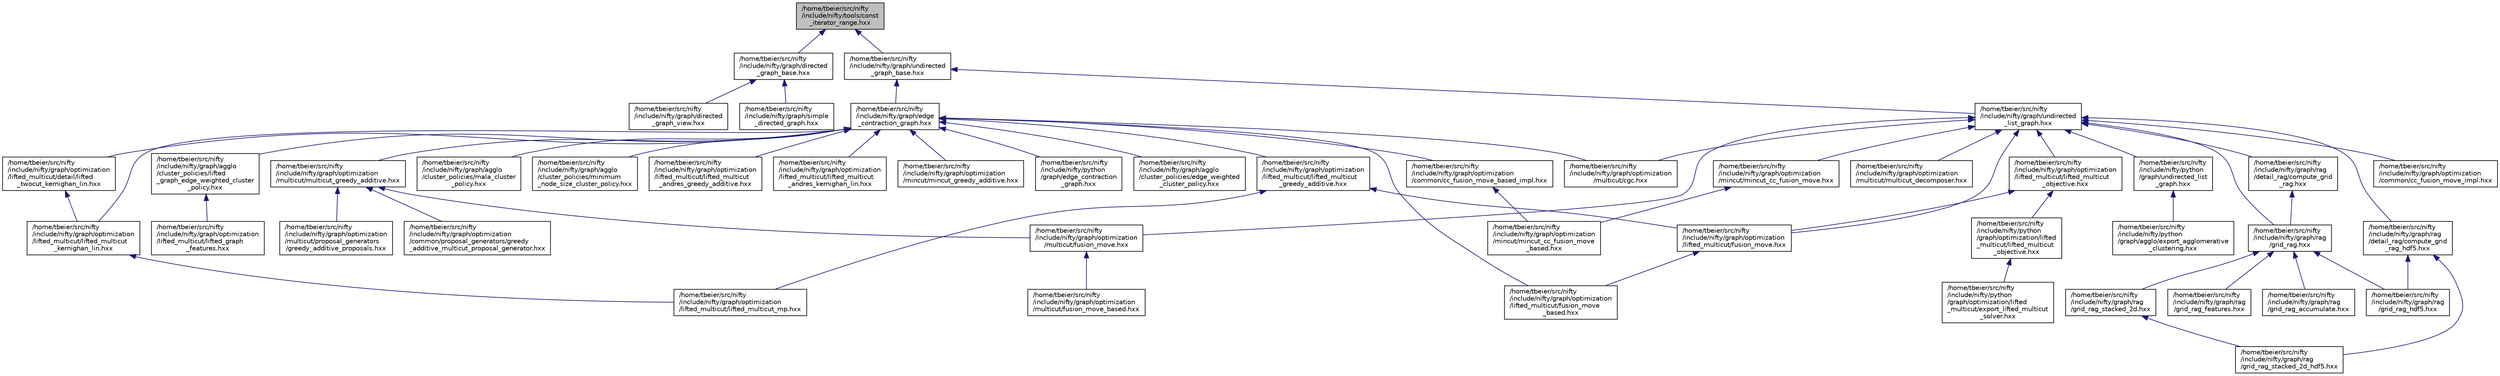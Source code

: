 digraph "/home/tbeier/src/nifty/include/nifty/tools/const_iterator_range.hxx"
{
  edge [fontname="Helvetica",fontsize="10",labelfontname="Helvetica",labelfontsize="10"];
  node [fontname="Helvetica",fontsize="10",shape=record];
  Node1 [label="/home/tbeier/src/nifty\l/include/nifty/tools/const\l_iterator_range.hxx",height=0.2,width=0.4,color="black", fillcolor="grey75", style="filled", fontcolor="black"];
  Node1 -> Node2 [dir="back",color="midnightblue",fontsize="10",style="solid",fontname="Helvetica"];
  Node2 [label="/home/tbeier/src/nifty\l/include/nifty/graph/directed\l_graph_base.hxx",height=0.2,width=0.4,color="black", fillcolor="white", style="filled",URL="$directed__graph__base_8hxx.html"];
  Node2 -> Node3 [dir="back",color="midnightblue",fontsize="10",style="solid",fontname="Helvetica"];
  Node3 [label="/home/tbeier/src/nifty\l/include/nifty/graph/directed\l_graph_view.hxx",height=0.2,width=0.4,color="black", fillcolor="white", style="filled",URL="$directed__graph__view_8hxx.html"];
  Node2 -> Node4 [dir="back",color="midnightblue",fontsize="10",style="solid",fontname="Helvetica"];
  Node4 [label="/home/tbeier/src/nifty\l/include/nifty/graph/simple\l_directed_graph.hxx",height=0.2,width=0.4,color="black", fillcolor="white", style="filled",URL="$simple__directed__graph_8hxx.html"];
  Node1 -> Node5 [dir="back",color="midnightblue",fontsize="10",style="solid",fontname="Helvetica"];
  Node5 [label="/home/tbeier/src/nifty\l/include/nifty/graph/undirected\l_graph_base.hxx",height=0.2,width=0.4,color="black", fillcolor="white", style="filled",URL="$undirected__graph__base_8hxx.html"];
  Node5 -> Node6 [dir="back",color="midnightblue",fontsize="10",style="solid",fontname="Helvetica"];
  Node6 [label="/home/tbeier/src/nifty\l/include/nifty/graph/edge\l_contraction_graph.hxx",height=0.2,width=0.4,color="black", fillcolor="white", style="filled",URL="$graph_2edge__contraction__graph_8hxx.html"];
  Node6 -> Node7 [dir="back",color="midnightblue",fontsize="10",style="solid",fontname="Helvetica"];
  Node7 [label="/home/tbeier/src/nifty\l/include/nifty/graph/agglo\l/cluster_policies/edge_weighted\l_cluster_policy.hxx",height=0.2,width=0.4,color="black", fillcolor="white", style="filled",URL="$edge__weighted__cluster__policy_8hxx.html"];
  Node6 -> Node8 [dir="back",color="midnightblue",fontsize="10",style="solid",fontname="Helvetica"];
  Node8 [label="/home/tbeier/src/nifty\l/include/nifty/graph/agglo\l/cluster_policies/lifted\l_graph_edge_weighted_cluster\l_policy.hxx",height=0.2,width=0.4,color="black", fillcolor="white", style="filled",URL="$lifted__graph__edge__weighted__cluster__policy_8hxx.html"];
  Node8 -> Node9 [dir="back",color="midnightblue",fontsize="10",style="solid",fontname="Helvetica"];
  Node9 [label="/home/tbeier/src/nifty\l/include/nifty/graph/optimization\l/lifted_multicut/lifted_graph\l_features.hxx",height=0.2,width=0.4,color="black", fillcolor="white", style="filled",URL="$lifted__graph__features_8hxx.html"];
  Node6 -> Node10 [dir="back",color="midnightblue",fontsize="10",style="solid",fontname="Helvetica"];
  Node10 [label="/home/tbeier/src/nifty\l/include/nifty/graph/agglo\l/cluster_policies/mala_cluster\l_policy.hxx",height=0.2,width=0.4,color="black", fillcolor="white", style="filled",URL="$mala__cluster__policy_8hxx.html"];
  Node6 -> Node11 [dir="back",color="midnightblue",fontsize="10",style="solid",fontname="Helvetica"];
  Node11 [label="/home/tbeier/src/nifty\l/include/nifty/graph/agglo\l/cluster_policies/minimum\l_node_size_cluster_policy.hxx",height=0.2,width=0.4,color="black", fillcolor="white", style="filled",URL="$minimum__node__size__cluster__policy_8hxx.html"];
  Node6 -> Node12 [dir="back",color="midnightblue",fontsize="10",style="solid",fontname="Helvetica"];
  Node12 [label="/home/tbeier/src/nifty\l/include/nifty/graph/optimization\l/common/cc_fusion_move_based_impl.hxx",height=0.2,width=0.4,color="black", fillcolor="white", style="filled",URL="$cc__fusion__move__based__impl_8hxx.html"];
  Node12 -> Node13 [dir="back",color="midnightblue",fontsize="10",style="solid",fontname="Helvetica"];
  Node13 [label="/home/tbeier/src/nifty\l/include/nifty/graph/optimization\l/mincut/mincut_cc_fusion_move\l_based.hxx",height=0.2,width=0.4,color="black", fillcolor="white", style="filled",URL="$mincut__cc__fusion__move__based_8hxx.html"];
  Node6 -> Node14 [dir="back",color="midnightblue",fontsize="10",style="solid",fontname="Helvetica"];
  Node14 [label="/home/tbeier/src/nifty\l/include/nifty/graph/optimization\l/lifted_multicut/detail/lifted\l_twocut_kernighan_lin.hxx",height=0.2,width=0.4,color="black", fillcolor="white", style="filled",URL="$lifted__twocut__kernighan__lin_8hxx.html"];
  Node14 -> Node15 [dir="back",color="midnightblue",fontsize="10",style="solid",fontname="Helvetica"];
  Node15 [label="/home/tbeier/src/nifty\l/include/nifty/graph/optimization\l/lifted_multicut/lifted_multicut\l_kernighan_lin.hxx",height=0.2,width=0.4,color="black", fillcolor="white", style="filled",URL="$lifted__multicut__kernighan__lin_8hxx.html"];
  Node15 -> Node16 [dir="back",color="midnightblue",fontsize="10",style="solid",fontname="Helvetica"];
  Node16 [label="/home/tbeier/src/nifty\l/include/nifty/graph/optimization\l/lifted_multicut/lifted_multicut_mp.hxx",height=0.2,width=0.4,color="black", fillcolor="white", style="filled",URL="$lifted__multicut__mp_8hxx.html"];
  Node6 -> Node17 [dir="back",color="midnightblue",fontsize="10",style="solid",fontname="Helvetica"];
  Node17 [label="/home/tbeier/src/nifty\l/include/nifty/graph/optimization\l/lifted_multicut/fusion_move\l_based.hxx",height=0.2,width=0.4,color="black", fillcolor="white", style="filled",URL="$lifted__multicut_2fusion__move__based_8hxx.html"];
  Node6 -> Node18 [dir="back",color="midnightblue",fontsize="10",style="solid",fontname="Helvetica"];
  Node18 [label="/home/tbeier/src/nifty\l/include/nifty/graph/optimization\l/lifted_multicut/lifted_multicut\l_andres_greedy_additive.hxx",height=0.2,width=0.4,color="black", fillcolor="white", style="filled",URL="$lifted__multicut__andres__greedy__additive_8hxx.html"];
  Node6 -> Node19 [dir="back",color="midnightblue",fontsize="10",style="solid",fontname="Helvetica"];
  Node19 [label="/home/tbeier/src/nifty\l/include/nifty/graph/optimization\l/lifted_multicut/lifted_multicut\l_andres_kernighan_lin.hxx",height=0.2,width=0.4,color="black", fillcolor="white", style="filled",URL="$lifted__multicut__andres__kernighan__lin_8hxx.html"];
  Node6 -> Node20 [dir="back",color="midnightblue",fontsize="10",style="solid",fontname="Helvetica"];
  Node20 [label="/home/tbeier/src/nifty\l/include/nifty/graph/optimization\l/lifted_multicut/lifted_multicut\l_greedy_additive.hxx",height=0.2,width=0.4,color="black", fillcolor="white", style="filled",URL="$lifted__multicut__greedy__additive_8hxx.html"];
  Node20 -> Node21 [dir="back",color="midnightblue",fontsize="10",style="solid",fontname="Helvetica"];
  Node21 [label="/home/tbeier/src/nifty\l/include/nifty/graph/optimization\l/lifted_multicut/fusion_move.hxx",height=0.2,width=0.4,color="black", fillcolor="white", style="filled",URL="$lifted__multicut_2fusion__move_8hxx.html"];
  Node21 -> Node17 [dir="back",color="midnightblue",fontsize="10",style="solid",fontname="Helvetica"];
  Node20 -> Node16 [dir="back",color="midnightblue",fontsize="10",style="solid",fontname="Helvetica"];
  Node6 -> Node15 [dir="back",color="midnightblue",fontsize="10",style="solid",fontname="Helvetica"];
  Node6 -> Node22 [dir="back",color="midnightblue",fontsize="10",style="solid",fontname="Helvetica"];
  Node22 [label="/home/tbeier/src/nifty\l/include/nifty/graph/optimization\l/mincut/mincut_greedy_additive.hxx",height=0.2,width=0.4,color="black", fillcolor="white", style="filled",URL="$mincut__greedy__additive_8hxx.html"];
  Node6 -> Node23 [dir="back",color="midnightblue",fontsize="10",style="solid",fontname="Helvetica"];
  Node23 [label="/home/tbeier/src/nifty\l/include/nifty/graph/optimization\l/multicut/cgc.hxx",height=0.2,width=0.4,color="black", fillcolor="white", style="filled",URL="$cgc_8hxx.html"];
  Node6 -> Node24 [dir="back",color="midnightblue",fontsize="10",style="solid",fontname="Helvetica"];
  Node24 [label="/home/tbeier/src/nifty\l/include/nifty/graph/optimization\l/multicut/multicut_greedy_additive.hxx",height=0.2,width=0.4,color="black", fillcolor="white", style="filled",URL="$multicut__greedy__additive_8hxx.html"];
  Node24 -> Node25 [dir="back",color="midnightblue",fontsize="10",style="solid",fontname="Helvetica"];
  Node25 [label="/home/tbeier/src/nifty\l/include/nifty/graph/optimization\l/common/proposal_generators/greedy\l_additive_multicut_proposal_generator.hxx",height=0.2,width=0.4,color="black", fillcolor="white", style="filled",URL="$greedy__additive__multicut__proposal__generator_8hxx.html"];
  Node24 -> Node26 [dir="back",color="midnightblue",fontsize="10",style="solid",fontname="Helvetica"];
  Node26 [label="/home/tbeier/src/nifty\l/include/nifty/graph/optimization\l/multicut/fusion_move.hxx",height=0.2,width=0.4,color="black", fillcolor="white", style="filled",URL="$multicut_2fusion__move_8hxx.html"];
  Node26 -> Node27 [dir="back",color="midnightblue",fontsize="10",style="solid",fontname="Helvetica"];
  Node27 [label="/home/tbeier/src/nifty\l/include/nifty/graph/optimization\l/multicut/fusion_move_based.hxx",height=0.2,width=0.4,color="black", fillcolor="white", style="filled",URL="$multicut_2fusion__move__based_8hxx.html"];
  Node24 -> Node28 [dir="back",color="midnightblue",fontsize="10",style="solid",fontname="Helvetica"];
  Node28 [label="/home/tbeier/src/nifty\l/include/nifty/graph/optimization\l/multicut/proposal_generators\l/greedy_additive_proposals.hxx",height=0.2,width=0.4,color="black", fillcolor="white", style="filled",URL="$greedy__additive__proposals_8hxx.html"];
  Node6 -> Node29 [dir="back",color="midnightblue",fontsize="10",style="solid",fontname="Helvetica"];
  Node29 [label="/home/tbeier/src/nifty\l/include/nifty/python\l/graph/edge_contraction\l_graph.hxx",height=0.2,width=0.4,color="black", fillcolor="white", style="filled",URL="$python_2graph_2edge__contraction__graph_8hxx.html"];
  Node5 -> Node30 [dir="back",color="midnightblue",fontsize="10",style="solid",fontname="Helvetica"];
  Node30 [label="/home/tbeier/src/nifty\l/include/nifty/graph/undirected\l_list_graph.hxx",height=0.2,width=0.4,color="black", fillcolor="white", style="filled",URL="$graph_2undirected__list__graph_8hxx.html"];
  Node30 -> Node31 [dir="back",color="midnightblue",fontsize="10",style="solid",fontname="Helvetica"];
  Node31 [label="/home/tbeier/src/nifty\l/include/nifty/graph/optimization\l/common/cc_fusion_move_impl.hxx",height=0.2,width=0.4,color="black", fillcolor="white", style="filled",URL="$cc__fusion__move__impl_8hxx.html"];
  Node30 -> Node21 [dir="back",color="midnightblue",fontsize="10",style="solid",fontname="Helvetica"];
  Node30 -> Node32 [dir="back",color="midnightblue",fontsize="10",style="solid",fontname="Helvetica"];
  Node32 [label="/home/tbeier/src/nifty\l/include/nifty/graph/optimization\l/lifted_multicut/lifted_multicut\l_objective.hxx",height=0.2,width=0.4,color="black", fillcolor="white", style="filled",URL="$graph_2optimization_2lifted__multicut_2lifted__multicut__objective_8hxx.html"];
  Node32 -> Node21 [dir="back",color="midnightblue",fontsize="10",style="solid",fontname="Helvetica"];
  Node32 -> Node33 [dir="back",color="midnightblue",fontsize="10",style="solid",fontname="Helvetica"];
  Node33 [label="/home/tbeier/src/nifty\l/include/nifty/python\l/graph/optimization/lifted\l_multicut/lifted_multicut\l_objective.hxx",height=0.2,width=0.4,color="black", fillcolor="white", style="filled",URL="$python_2graph_2optimization_2lifted__multicut_2lifted__multicut__objective_8hxx.html"];
  Node33 -> Node34 [dir="back",color="midnightblue",fontsize="10",style="solid",fontname="Helvetica"];
  Node34 [label="/home/tbeier/src/nifty\l/include/nifty/python\l/graph/optimization/lifted\l_multicut/export_lifted_multicut\l_solver.hxx",height=0.2,width=0.4,color="black", fillcolor="white", style="filled",URL="$export__lifted__multicut__solver_8hxx.html"];
  Node30 -> Node35 [dir="back",color="midnightblue",fontsize="10",style="solid",fontname="Helvetica"];
  Node35 [label="/home/tbeier/src/nifty\l/include/nifty/graph/optimization\l/mincut/mincut_cc_fusion_move.hxx",height=0.2,width=0.4,color="black", fillcolor="white", style="filled",URL="$mincut__cc__fusion__move_8hxx.html"];
  Node35 -> Node13 [dir="back",color="midnightblue",fontsize="10",style="solid",fontname="Helvetica"];
  Node30 -> Node23 [dir="back",color="midnightblue",fontsize="10",style="solid",fontname="Helvetica"];
  Node30 -> Node26 [dir="back",color="midnightblue",fontsize="10",style="solid",fontname="Helvetica"];
  Node30 -> Node36 [dir="back",color="midnightblue",fontsize="10",style="solid",fontname="Helvetica"];
  Node36 [label="/home/tbeier/src/nifty\l/include/nifty/graph/optimization\l/multicut/multicut_decomposer.hxx",height=0.2,width=0.4,color="black", fillcolor="white", style="filled",URL="$multicut__decomposer_8hxx.html"];
  Node30 -> Node37 [dir="back",color="midnightblue",fontsize="10",style="solid",fontname="Helvetica"];
  Node37 [label="/home/tbeier/src/nifty\l/include/nifty/graph/rag\l/detail_rag/compute_grid\l_rag.hxx",height=0.2,width=0.4,color="black", fillcolor="white", style="filled",URL="$compute__grid__rag_8hxx.html"];
  Node37 -> Node38 [dir="back",color="midnightblue",fontsize="10",style="solid",fontname="Helvetica"];
  Node38 [label="/home/tbeier/src/nifty\l/include/nifty/graph/rag\l/grid_rag.hxx",height=0.2,width=0.4,color="black", fillcolor="white", style="filled",URL="$grid__rag_8hxx.html"];
  Node38 -> Node39 [dir="back",color="midnightblue",fontsize="10",style="solid",fontname="Helvetica"];
  Node39 [label="/home/tbeier/src/nifty\l/include/nifty/graph/rag\l/grid_rag_accumulate.hxx",height=0.2,width=0.4,color="black", fillcolor="white", style="filled",URL="$grid__rag__accumulate_8hxx.html"];
  Node38 -> Node40 [dir="back",color="midnightblue",fontsize="10",style="solid",fontname="Helvetica"];
  Node40 [label="/home/tbeier/src/nifty\l/include/nifty/graph/rag\l/grid_rag_features.hxx",height=0.2,width=0.4,color="black", fillcolor="white", style="filled",URL="$grid__rag__features_8hxx.html"];
  Node38 -> Node41 [dir="back",color="midnightblue",fontsize="10",style="solid",fontname="Helvetica"];
  Node41 [label="/home/tbeier/src/nifty\l/include/nifty/graph/rag\l/grid_rag_hdf5.hxx",height=0.2,width=0.4,color="black", fillcolor="white", style="filled",URL="$grid__rag__hdf5_8hxx.html"];
  Node38 -> Node42 [dir="back",color="midnightblue",fontsize="10",style="solid",fontname="Helvetica"];
  Node42 [label="/home/tbeier/src/nifty\l/include/nifty/graph/rag\l/grid_rag_stacked_2d.hxx",height=0.2,width=0.4,color="black", fillcolor="white", style="filled",URL="$grid__rag__stacked__2d_8hxx.html"];
  Node42 -> Node43 [dir="back",color="midnightblue",fontsize="10",style="solid",fontname="Helvetica"];
  Node43 [label="/home/tbeier/src/nifty\l/include/nifty/graph/rag\l/grid_rag_stacked_2d_hdf5.hxx",height=0.2,width=0.4,color="black", fillcolor="white", style="filled",URL="$grid__rag__stacked__2d__hdf5_8hxx.html"];
  Node30 -> Node44 [dir="back",color="midnightblue",fontsize="10",style="solid",fontname="Helvetica"];
  Node44 [label="/home/tbeier/src/nifty\l/include/nifty/graph/rag\l/detail_rag/compute_grid\l_rag_hdf5.hxx",height=0.2,width=0.4,color="black", fillcolor="white", style="filled",URL="$compute__grid__rag__hdf5_8hxx.html"];
  Node44 -> Node41 [dir="back",color="midnightblue",fontsize="10",style="solid",fontname="Helvetica"];
  Node44 -> Node43 [dir="back",color="midnightblue",fontsize="10",style="solid",fontname="Helvetica"];
  Node30 -> Node38 [dir="back",color="midnightblue",fontsize="10",style="solid",fontname="Helvetica"];
  Node30 -> Node45 [dir="back",color="midnightblue",fontsize="10",style="solid",fontname="Helvetica"];
  Node45 [label="/home/tbeier/src/nifty\l/include/nifty/python\l/graph/undirected_list\l_graph.hxx",height=0.2,width=0.4,color="black", fillcolor="white", style="filled",URL="$python_2graph_2undirected__list__graph_8hxx.html"];
  Node45 -> Node46 [dir="back",color="midnightblue",fontsize="10",style="solid",fontname="Helvetica"];
  Node46 [label="/home/tbeier/src/nifty\l/include/nifty/python\l/graph/agglo/export_agglomerative\l_clustering.hxx",height=0.2,width=0.4,color="black", fillcolor="white", style="filled",URL="$export__agglomerative__clustering_8hxx.html"];
}
